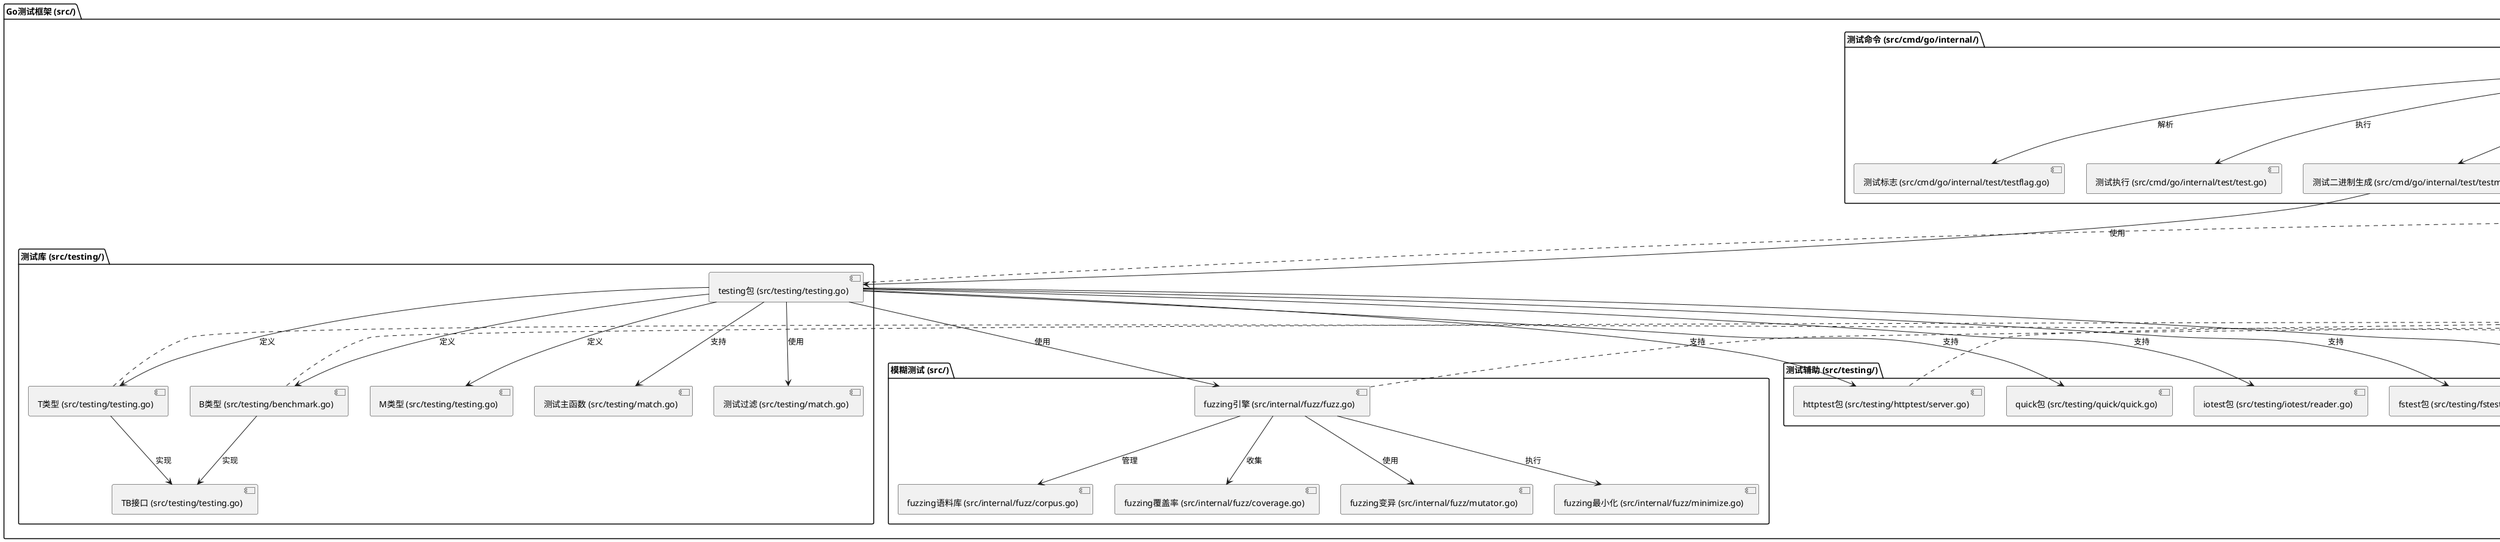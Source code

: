 @startuml Go测试框架实现架构

package "Go测试框架 (src/)" {
  package "测试命令 (src/cmd/go/internal/)" {
    [test命令 (src/cmd/go/internal/test/test.go)] as TestCmd
    [测试标志 (src/cmd/go/internal/test/testflag.go)] as TestFlag
    [测试执行 (src/cmd/go/internal/test/test.go)] as TestExec
    [测试二进制生成 (src/cmd/go/internal/test/testmain.go)] as TestMainGen
    [测试结果解析 (src/cmd/go/internal/test/json.go)] as TestResult
  }
  
  package "测试库 (src/testing/)" {
    [testing包 (src/testing/testing.go)] as Testing
    [T类型 (src/testing/testing.go)] as T
    [B类型 (src/testing/benchmark.go)] as B
    [M类型 (src/testing/testing.go)] as M
    [TB接口 (src/testing/testing.go)] as TB
    [测试主函数 (src/testing/match.go)] as TestMain
    [测试过滤 (src/testing/match.go)] as TestMatch
  }
  
  package "覆盖率 (src/)" {
    [cover命令 (src/cmd/cover/cover.go)] as CoverCmd
    [覆盖率工具 (src/cmd/go/internal/test/cover.go)] as CoverTool
    [覆盖率分析 (src/cmd/go/internal/test/cover.go)] as CoverAnalysis
    [覆盖率报告 (src/cmd/go/internal/test/cover.go)] as CoverReport
    [覆盖率检测 (src/cmd/cover/cover.go)] as CoverInstr
  }
  
  package "测试辅助 (src/testing/)" {
    [quick包 (src/testing/quick/quick.go)] as Quick
    [iotest包 (src/testing/iotest/reader.go)] as IOTest
    [fstest包 (src/testing/fstest/mapfs.go)] as FSTest
    [httptest包 (src/testing/httptest/server.go)] as HTTPTest
    [slogtest包 (src/testing/slogtest/slogtest.go)] as SlogTest
  }
  
  package "模糊测试 (src/)" {
    [fuzzing引擎 (src/internal/fuzz/fuzz.go)] as FuzzEngine
    [fuzzing语料库 (src/internal/fuzz/corpus.go)] as FuzzCorpus
    [fuzzing覆盖率 (src/internal/fuzz/coverage.go)] as FuzzCoverage
    [fuzzing变异 (src/internal/fuzz/mutator.go)] as FuzzMutator
    [fuzzing最小化 (src/internal/fuzz/minimize.go)] as FuzzMinimize
  }
  
  package "测试工具集成 (src/cmd/go/internal/)" {
    [race检测 (src/cmd/go/internal/test/test.go)] as RaceTest
    [pprof集成 (src/cmd/go/internal/test/test.go)] as PprofTest
    [trace集成 (src/cmd/go/internal/test/test.go)] as TraceTest
    [并行测试 (src/cmd/go/internal/test/test.go)] as ParallelTest
    [测试缓存 (src/cmd/go/internal/test/test.go)] as TestCache
  }
}

' 测试命令关系
TestCmd --> TestFlag : 解析
TestCmd --> TestExec : 执行
TestCmd --> TestMainGen : 生成
TestCmd --> TestResult : 处理

' 测试库关系
TestMainGen --> Testing : 使用
Testing --> T : 定义
Testing --> B : 定义
Testing --> M : 定义
T --> TB : 实现
B --> TB : 实现
Testing --> TestMain : 支持
Testing --> TestMatch : 使用

' 覆盖率关系
TestCmd --> CoverTool : 使用
CoverTool --> CoverCmd : 调用
CoverTool --> CoverAnalysis : 处理
CoverTool --> CoverReport : 生成
CoverCmd --> CoverInstr : 执行

' 测试辅助关系
Testing --> Quick : 支持
Testing --> IOTest : 支持
Testing --> FSTest : 支持
Testing --> HTTPTest : 支持
Testing --> SlogTest : 支持

' 模糊测试关系
Testing --> FuzzEngine : 使用
FuzzEngine --> FuzzCorpus : 管理
FuzzEngine --> FuzzCoverage : 收集
FuzzEngine --> FuzzMutator : 使用
FuzzEngine --> FuzzMinimize : 执行

' 测试工具集成关系
TestCmd --> RaceTest : 支持
TestCmd --> PprofTest : 支持
TestCmd --> TraceTest : 支持
TestCmd --> ParallelTest : 支持
TestCmd --> TestCache : 使用

note right of TestCmd
  test命令:
  - 测试发现
  - 测试编译
  - 测试执行
  - 结果收集
end note

note right of Testing
  testing包:
  - 测试框架核心
  - 测试函数运行
  - 断言支持
  - 日志记录
end note

note right of T
  T类型:
  - 测试上下文
  - 错误报告
  - 日志记录
  - 并行控制
  - 清理函数
end note

note right of B
  B类型:
  - 基准测试上下文
  - 计时功能
  - 内存统计
  - 并行控制
end note

note right of CoverTool
  覆盖率工具:
  - 代码插桩
  - 覆盖率数据收集
  - 覆盖率报告生成
  - 多种报告格式
end note

note right of FuzzEngine
  模糊测试引擎:
  - 输入生成
  - 语料库管理
  - 覆盖率引导
  - 崩溃最小化
end note

note right of HTTPTest
  httptest包:
  - HTTP测试服务器
  - 请求记录
  - 响应模拟
  - TLS支持
end note

note right of ParallelTest
  并行测试:
  - 测试并行执行
  - 资源限制
  - 超时控制
  - 隔离保证
end note

@enduml